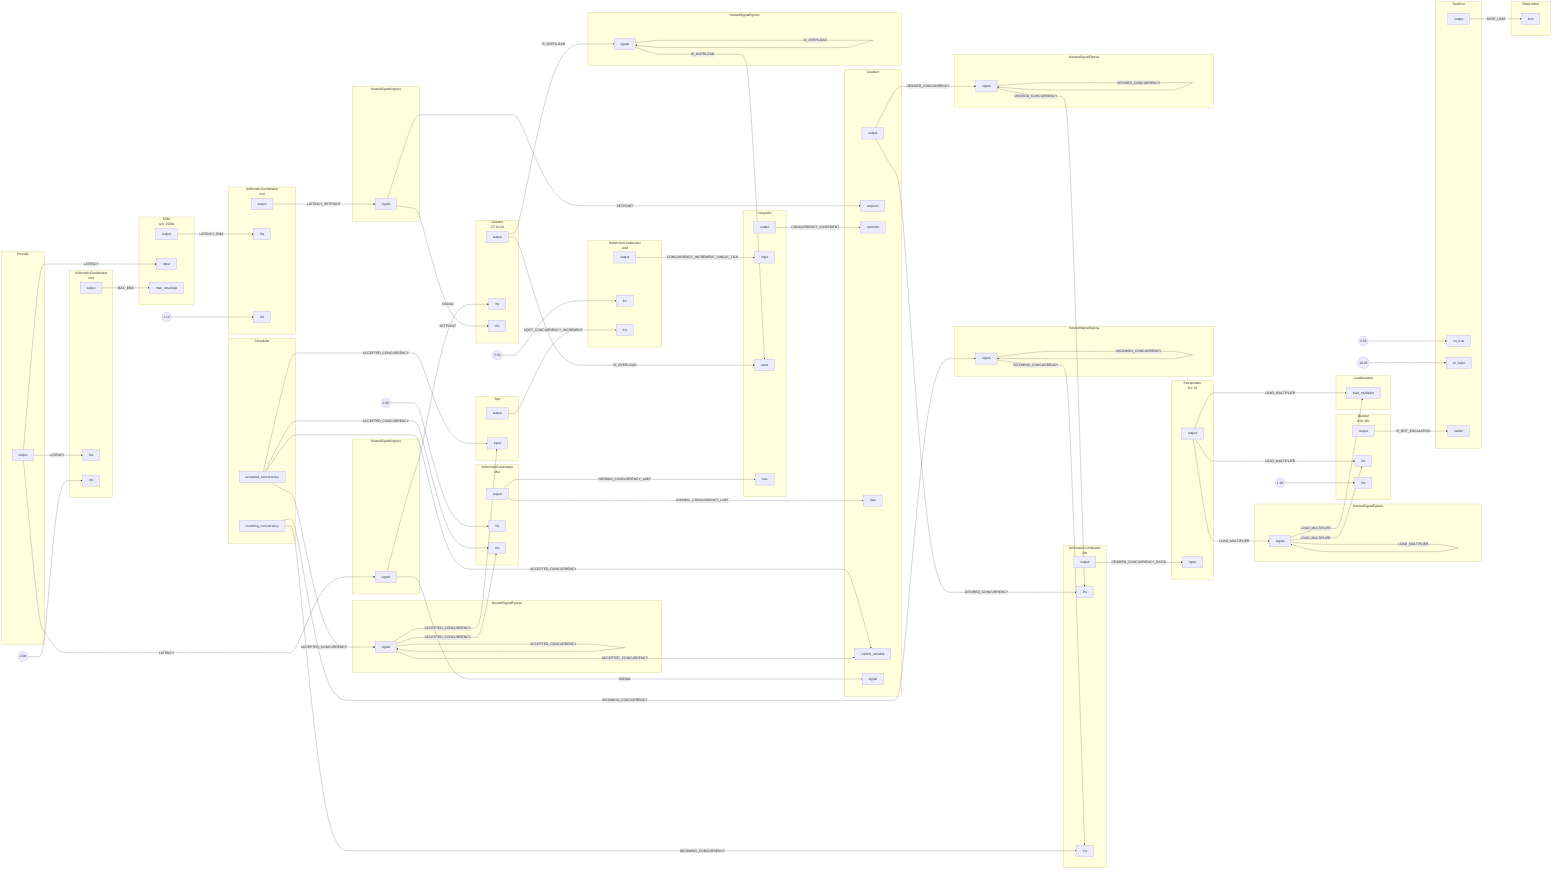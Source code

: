 flowchart LR
subgraph root.0[PromQL]
subgraph root.0_outports[ ]
style root.0_outports fill:none,stroke:none
root.0output[output]
end
end
subgraph root.1[<center>ArithmeticCombinator<br/>mul</center>]
subgraph root.1_inports[ ]
style root.1_inports fill:none,stroke:none
root.1lhs[lhs]
root.1rhs[rhs]
end
subgraph root.1_outports[ ]
style root.1_outports fill:none,stroke:none
root.1output[output]
end
end
FakeConstant0((2.00))
FakeConstant0 --> root.1rhs
subgraph root.2[<center>ArithmeticCombinator<br/>mul</center>]
subgraph root.2_inports[ ]
style root.2_inports fill:none,stroke:none
root.2lhs[lhs]
root.2rhs[rhs]
end
subgraph root.2_outports[ ]
style root.2_outports fill:none,stroke:none
root.2output[output]
end
end
FakeConstant1((1.10))
FakeConstant1 --> root.2rhs
subgraph root.3[<center>EMA<br/>win: 1500s</center>]
subgraph root.3_inports[ ]
style root.3_inports fill:none,stroke:none
root.3input[input]
root.3max_envelope[max_envelope]
end
subgraph root.3_outports[ ]
style root.3_outports fill:none,stroke:none
root.3output[output]
end
end
subgraph root.4.0[<center>ArithmeticCombinator<br/>Div</center>]
subgraph root.4.0_inports[ ]
style root.4.0_inports fill:none,stroke:none
root.4.0lhs[lhs]
root.4.0rhs[rhs]
end
subgraph root.4.0_outports[ ]
style root.4.0_outports fill:none,stroke:none
root.4.0output[output]
end
end
subgraph root.4.1[<center>ArithmeticCombinator<br/>Mul</center>]
subgraph root.4.1_inports[ ]
style root.4.1_inports fill:none,stroke:none
root.4.1lhs[lhs]
root.4.1rhs[rhs]
end
subgraph root.4.1_outports[ ]
style root.4.1_outports fill:none,stroke:none
root.4.1output[output]
end
end
FakeConstant2((2.00))
FakeConstant2 --> root.4.1lhs
subgraph root.4.2[<center>ArithmeticCombinator<br/>Add</center>]
subgraph root.4.2_inports[ ]
style root.4.2_inports fill:none,stroke:none
root.4.2lhs[lhs]
root.4.2rhs[rhs]
end
subgraph root.4.2_outports[ ]
style root.4.2_outports fill:none,stroke:none
root.4.2output[output]
end
end
FakeConstant3((5.00))
FakeConstant3 --> root.4.2lhs
subgraph root.4.3[Integrator]
subgraph root.4.3_inports[ ]
style root.4.3_inports fill:none,stroke:none
root.4.3input[input]
root.4.3reset[reset]
root.4.3max[max]
end
subgraph root.4.3_outports[ ]
style root.4.3_outports fill:none,stroke:none
root.4.3output[output]
end
end
subgraph root.4.4[Sqrt]
subgraph root.4.4_inports[ ]
style root.4.4_inports fill:none,stroke:none
root.4.4input[input]
end
subgraph root.4.4_outports[ ]
style root.4.4_outports fill:none,stroke:none
root.4.4output[output]
end
end
subgraph root.4.5[Gradient]
subgraph root.4.5_inports[ ]
style root.4.5_inports fill:none,stroke:none
root.4.5setpoint[setpoint]
root.4.5optimize[optimize]
root.4.5max[max]
root.4.5control_variable[control_variable]
root.4.5signal[signal]
end
subgraph root.4.5_outports[ ]
style root.4.5_outports fill:none,stroke:none
root.4.5output[output]
end
end
subgraph root.4.6[<center>Extrapolator<br/>for: 5s</center>]
subgraph root.4.6_inports[ ]
style root.4.6_inports fill:none,stroke:none
root.4.6input[input]
end
subgraph root.4.6_outports[ ]
style root.4.6_outports fill:none,stroke:none
root.4.6output[output]
end
end
subgraph root.4.7.Scheduler[Scheduler]
subgraph root.4.7.Scheduler_outports[ ]
style root.4.7.Scheduler_outports fill:none,stroke:none
root.4.7.Scheduleraccepted_concurrency[accepted_concurrency]
root.4.7.Schedulerincoming_concurrency[incoming_concurrency]
end
end
subgraph root.4.7.LoadActuator[LoadActuator]
subgraph root.4.7.LoadActuator_inports[ ]
style root.4.7.LoadActuator_inports fill:none,stroke:none
root.4.7.LoadActuatorload_multiplier[load_multiplier]
end
end
subgraph root.4.8[<center>Decider<br/>GT for 0s</center>]
subgraph root.4.8_inports[ ]
style root.4.8_inports fill:none,stroke:none
root.4.8lhs[lhs]
root.4.8rhs[rhs]
end
subgraph root.4.8_outports[ ]
style root.4.8_outports fill:none,stroke:none
root.4.8output[output]
end
end
subgraph root.4.9[NestedSignalIngress]
subgraph root.4.9_inports[ ]
style root.4.9_inports fill:none,stroke:none
root.4.9signal[signal]
end
subgraph root.4.9_outports[ ]
style root.4.9_outports fill:none,stroke:none
root.4.9signal[signal]
end
end
subgraph root.4.10[NestedSignalIngress]
subgraph root.4.10_inports[ ]
style root.4.10_inports fill:none,stroke:none
root.4.10signal[signal]
end
subgraph root.4.10_outports[ ]
style root.4.10_outports fill:none,stroke:none
root.4.10signal[signal]
end
end
subgraph root.4.11[NestedSignalEgress]
subgraph root.4.11_inports[ ]
style root.4.11_inports fill:none,stroke:none
root.4.11signal[signal]
end
subgraph root.4.11_outports[ ]
style root.4.11_outports fill:none,stroke:none
root.4.11signal[signal]
end
end
subgraph root.4.12[NestedSignalEgress]
subgraph root.4.12_inports[ ]
style root.4.12_inports fill:none,stroke:none
root.4.12signal[signal]
end
subgraph root.4.12_outports[ ]
style root.4.12_outports fill:none,stroke:none
root.4.12signal[signal]
end
end
subgraph root.4.13[NestedSignalEgress]
subgraph root.4.13_inports[ ]
style root.4.13_inports fill:none,stroke:none
root.4.13signal[signal]
end
subgraph root.4.13_outports[ ]
style root.4.13_outports fill:none,stroke:none
root.4.13signal[signal]
end
end
subgraph root.4.14[NestedSignalEgress]
subgraph root.4.14_inports[ ]
style root.4.14_inports fill:none,stroke:none
root.4.14signal[signal]
end
subgraph root.4.14_outports[ ]
style root.4.14_outports fill:none,stroke:none
root.4.14signal[signal]
end
end
subgraph root.4.15[NestedSignalEgress]
subgraph root.4.15_inports[ ]
style root.4.15_inports fill:none,stroke:none
root.4.15signal[signal]
end
subgraph root.4.15_outports[ ]
style root.4.15_outports fill:none,stroke:none
root.4.15signal[signal]
end
end
subgraph root.5[<center>Decider<br/>lt for 30s</center>]
subgraph root.5_inports[ ]
style root.5_inports fill:none,stroke:none
root.5lhs[lhs]
root.5rhs[rhs]
end
subgraph root.5_outports[ ]
style root.5_outports fill:none,stroke:none
root.5output[output]
end
end
FakeConstant4((1.00))
FakeConstant4 --> root.5rhs
subgraph root.6[Switcher]
subgraph root.6_inports[ ]
style root.6_inports fill:none,stroke:none
root.6on_true[on_true]
root.6on_false[on_false]
root.6switch[switch]
end
subgraph root.6_outports[ ]
style root.6_outports fill:none,stroke:none
root.6output[output]
end
end
FakeConstant5((0.00))
FakeConstant5 --> root.6on_true
FakeConstant6((10.00))
FakeConstant6 --> root.6on_false
subgraph root.7[RateLimiter]
subgraph root.7_inports[ ]
style root.7_inports fill:none,stroke:none
root.7limit[limit]
end
end
root.0output --> |LATENCY| root.1lhs
root.0output --> |LATENCY| root.3input
root.0output --> |LATENCY| root.4.9signal
root.2output --> |LATENCY_SETPOINT| root.4.10signal
root.3output --> |LATENCY_EMA| root.2lhs
root.4.7.Scheduleraccepted_concurrency --> |ACCEPTED_CONCURRENCY| root.4.1rhs
root.4.7.Scheduleraccepted_concurrency --> |ACCEPTED_CONCURRENCY| root.4.4input
root.4.7.Scheduleraccepted_concurrency --> |ACCEPTED_CONCURRENCY| root.4.5control_variable
root.4.7.Scheduleraccepted_concurrency --> |ACCEPTED_CONCURRENCY| root.4.11signal
root.4.11signal --> |ACCEPTED_CONCURRENCY| root.4.1rhs
root.4.11signal --> |ACCEPTED_CONCURRENCY| root.4.4input
root.4.11signal --> |ACCEPTED_CONCURRENCY| root.4.5control_variable
root.4.11signal --> |ACCEPTED_CONCURRENCY| root.4.11signal
root.4.9signal --> |SIGNAL| root.4.5signal
root.4.9signal --> |SIGNAL| root.4.8lhs
root.4.1output --> |NORMAL_CONCURRENCY_LIMIT| root.4.3max
root.4.1output --> |NORMAL_CONCURRENCY_LIMIT| root.4.5max
root.4.2output --> |CONCURRENCY_INCREMENT_SINGLE_TICK| root.4.3input
root.4.3output --> |CONCURRENCY_INCREMENT| root.4.5optimize
root.4.4output --> |SQRT_CONCURRENCY_INCREMENT| root.4.2rhs
root.4.5output --> |DESIRED_CONCURRENCY| root.4.0lhs
root.4.5output --> |DESIRED_CONCURRENCY| root.4.13signal
root.4.13signal --> |DESIRED_CONCURRENCY| root.4.0lhs
root.4.13signal --> |DESIRED_CONCURRENCY| root.4.13signal
root.5output --> |IS_BOT_ESCALATION| root.6switch
root.4.6output --> |LOAD_MULTIPLIER| root.4.7.LoadActuatorload_multiplier
root.4.6output --> |LOAD_MULTIPLIER| root.4.15signal
root.4.6output --> |LOAD_MULTIPLIER| root.5lhs
root.4.15signal --> |LOAD_MULTIPLIER| root.4.7.LoadActuatorload_multiplier
root.4.15signal --> |LOAD_MULTIPLIER| root.4.15signal
root.4.15signal --> |LOAD_MULTIPLIER| root.5lhs
root.4.8output --> |IS_OVERLOAD| root.4.3reset
root.4.8output --> |IS_OVERLOAD| root.4.14signal
root.4.14signal --> |IS_OVERLOAD| root.4.3reset
root.4.14signal --> |IS_OVERLOAD| root.4.14signal
root.1output --> |MAX_EMA| root.3max_envelope
root.4.0output --> |DESIRED_CONCURRENCY_RATIO| root.4.6input
root.4.7.Schedulerincoming_concurrency --> |INCOMING_CONCURRENCY| root.4.0rhs
root.4.7.Schedulerincoming_concurrency --> |INCOMING_CONCURRENCY| root.4.12signal
root.4.12signal --> |INCOMING_CONCURRENCY| root.4.0rhs
root.4.12signal --> |INCOMING_CONCURRENCY| root.4.12signal
root.4.10signal --> |SETPOINT| root.4.5setpoint
root.4.10signal --> |SETPOINT| root.4.8rhs
root.6output --> |RATE_LIMIT| root.7limit